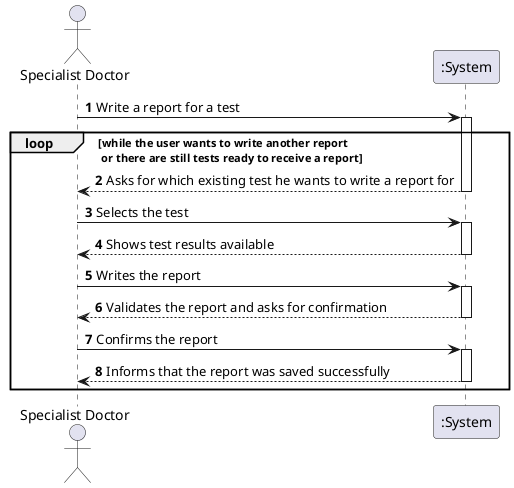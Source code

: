 @startuml
autonumber

actor "Specialist Doctor" as SD

participant ":System" as SYSTEM

SD -> SYSTEM : Write a report for a test
activate SYSTEM
loop while the user wants to write another report\n or there are still tests ready to receive a report
SYSTEM --> SD : Asks for which existing test he wants to write a report for
deactivate SYSTEM

SD -> SYSTEM : Selects the test
activate SYSTEM
SYSTEM --> SD : Shows test results available
deactivate SYSTEM

SD -> SYSTEM : Writes the report
activate SYSTEM
SYSTEM --> SD : Validates the report and asks for confirmation
deactivate SYSTEM

SD -> SYSTEM : Confirms the report
activate SYSTEM
SYSTEM --> SD : Informs that the report was saved successfully
deactivate SYSTEM
end loop
@enduml